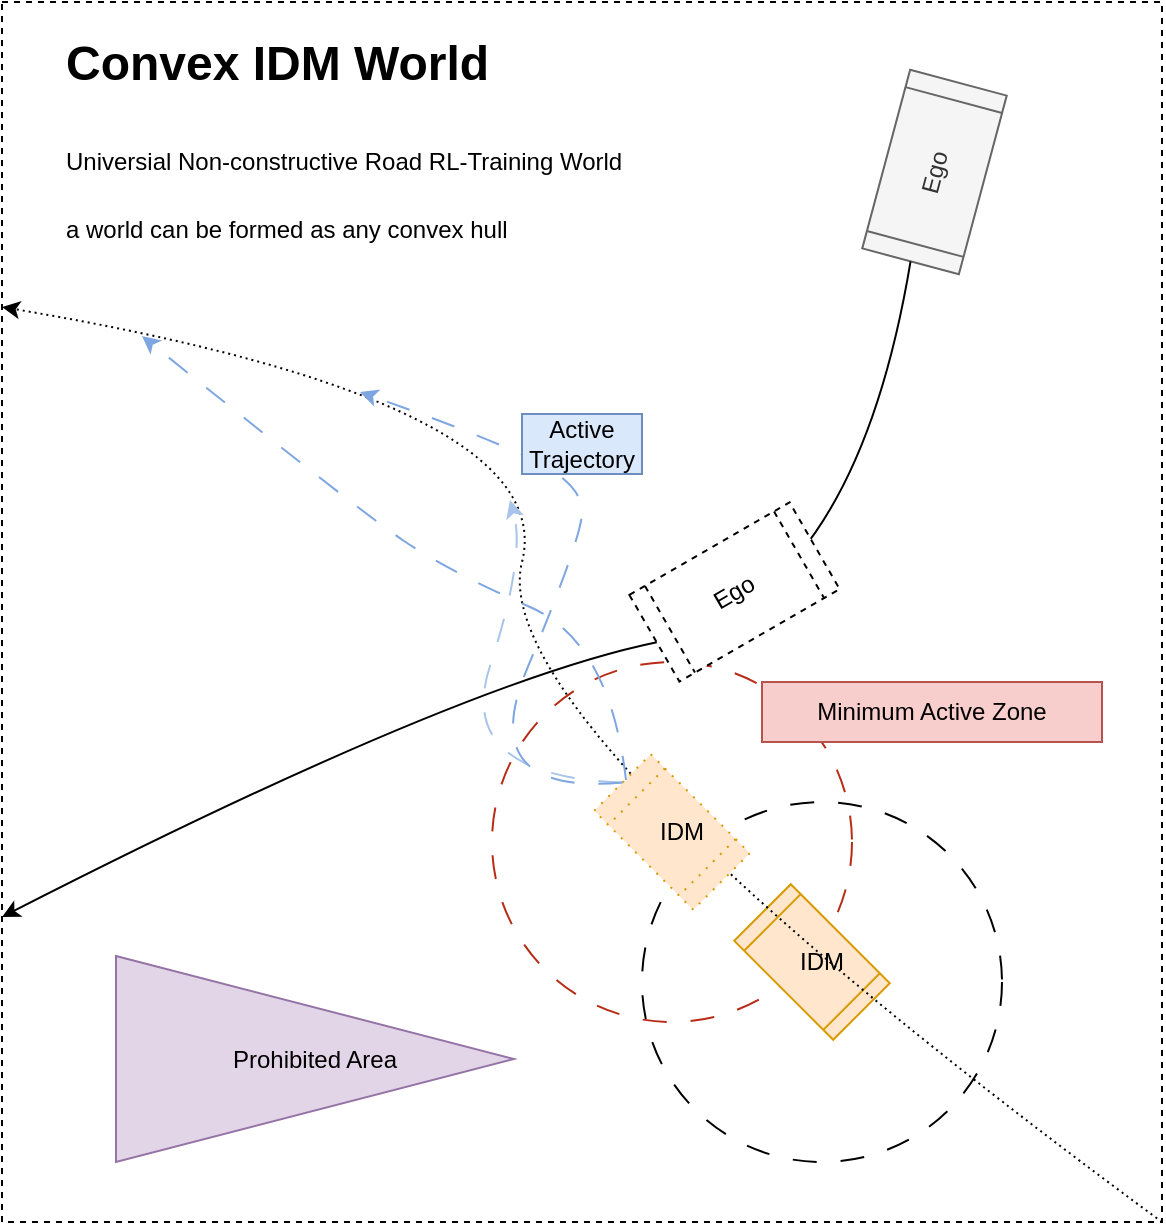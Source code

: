 <mxfile version="24.2.0" type="github">
  <diagram name="Page-1" id="ERAuste03dF2PS-MhXEH">
    <mxGraphModel dx="1050" dy="605" grid="0" gridSize="10" guides="1" tooltips="1" connect="1" arrows="1" fold="1" page="1" pageScale="1" pageWidth="850" pageHeight="1100" math="0" shadow="0">
      <root>
        <mxCell id="0" />
        <mxCell id="1" parent="0" />
        <mxCell id="7qMWzCp5wTYBHiReeC1W-1" value="" style="rounded=0;whiteSpace=wrap;html=1;dashed=1;" parent="1" vertex="1">
          <mxGeometry x="120" y="90" width="580" height="610" as="geometry" />
        </mxCell>
        <mxCell id="7qMWzCp5wTYBHiReeC1W-11" value="" style="ellipse;whiteSpace=wrap;html=1;aspect=fixed;fillColor=none;dashed=1;dashPattern=12 12;strokeColor=#B82C16;" parent="1" vertex="1">
          <mxGeometry x="365" y="420" width="180" height="180" as="geometry" />
        </mxCell>
        <mxCell id="7qMWzCp5wTYBHiReeC1W-8" value="" style="ellipse;whiteSpace=wrap;html=1;aspect=fixed;fillColor=none;dashed=1;dashPattern=12 12;" parent="1" vertex="1">
          <mxGeometry x="440" y="490" width="180" height="180" as="geometry" />
        </mxCell>
        <mxCell id="7qMWzCp5wTYBHiReeC1W-2" value="" style="shape=process;whiteSpace=wrap;html=1;backgroundOutline=1;rotation=45;fillColor=#ffe6cc;strokeColor=#d79b00;" parent="1" vertex="1">
          <mxGeometry x="490" y="550" width="70" height="40" as="geometry" />
        </mxCell>
        <mxCell id="7qMWzCp5wTYBHiReeC1W-3" value="" style="curved=1;endArrow=classic;html=1;rounded=0;entryX=0;entryY=0.25;entryDx=0;entryDy=0;exitX=1;exitY=1;exitDx=0;exitDy=0;dashed=1;dashPattern=1 2;" parent="1" source="7qMWzCp5wTYBHiReeC1W-1" target="7qMWzCp5wTYBHiReeC1W-1" edge="1">
          <mxGeometry width="50" height="50" relative="1" as="geometry">
            <mxPoint x="400" y="340" as="sourcePoint" />
            <mxPoint x="450" y="290" as="targetPoint" />
            <Array as="points">
              <mxPoint x="360" y="450" />
              <mxPoint x="400" y="290" />
            </Array>
          </mxGeometry>
        </mxCell>
        <mxCell id="7qMWzCp5wTYBHiReeC1W-5" value="Ego" style="shape=process;whiteSpace=wrap;html=1;backgroundOutline=1;rotation=-75;fillColor=#f5f5f5;fontColor=#333333;strokeColor=#666666;" parent="1" vertex="1">
          <mxGeometry x="540" y="150" width="92.5" height="50" as="geometry" />
        </mxCell>
        <mxCell id="7qMWzCp5wTYBHiReeC1W-6" value="" style="curved=1;endArrow=classic;html=1;rounded=0;exitX=0;exitY=0.5;exitDx=0;exitDy=0;entryX=0;entryY=0.75;entryDx=0;entryDy=0;" parent="1" source="7qMWzCp5wTYBHiReeC1W-5" target="7qMWzCp5wTYBHiReeC1W-1" edge="1">
          <mxGeometry width="50" height="50" relative="1" as="geometry">
            <mxPoint x="400" y="340" as="sourcePoint" />
            <mxPoint x="450" y="290" as="targetPoint" />
            <Array as="points">
              <mxPoint x="546" y="390" />
              <mxPoint x="350" y="430" />
            </Array>
          </mxGeometry>
        </mxCell>
        <mxCell id="7qMWzCp5wTYBHiReeC1W-7" value="IDM" style="text;html=1;align=center;verticalAlign=middle;whiteSpace=wrap;rounded=0;" parent="1" vertex="1">
          <mxGeometry x="500" y="555" width="60" height="30" as="geometry" />
        </mxCell>
        <mxCell id="7qMWzCp5wTYBHiReeC1W-9" value="Ego" style="shape=process;whiteSpace=wrap;html=1;backgroundOutline=1;rotation=-30;dashed=1;" parent="1" vertex="1">
          <mxGeometry x="440" y="360" width="92.5" height="50" as="geometry" />
        </mxCell>
        <mxCell id="7qMWzCp5wTYBHiReeC1W-10" value="" style="shape=process;whiteSpace=wrap;html=1;backgroundOutline=1;rotation=45;fillColor=#ffe6cc;strokeColor=#d79b00;dashed=1;dashPattern=1 4;size=0.143;" parent="1" vertex="1">
          <mxGeometry x="420" y="485" width="70" height="40" as="geometry" />
        </mxCell>
        <mxCell id="7qMWzCp5wTYBHiReeC1W-12" value="IDM" style="text;html=1;align=center;verticalAlign=middle;whiteSpace=wrap;rounded=0;" parent="1" vertex="1">
          <mxGeometry x="430" y="490" width="60" height="30" as="geometry" />
        </mxCell>
        <mxCell id="7qMWzCp5wTYBHiReeC1W-13" value="Minimum Active Zone" style="text;html=1;align=center;verticalAlign=middle;whiteSpace=wrap;rounded=0;fillColor=#f8cecc;strokeColor=#b85450;" parent="1" vertex="1">
          <mxGeometry x="500" y="430" width="170" height="30" as="geometry" />
        </mxCell>
        <mxCell id="7qMWzCp5wTYBHiReeC1W-15" value="&lt;h1 style=&quot;margin-top: 0px;&quot;&gt;&lt;span style=&quot;background-color: initial;&quot;&gt;Convex IDM World&lt;/span&gt;&lt;/h1&gt;&lt;h1 style=&quot;margin-top: 0px;&quot;&gt;&lt;span style=&quot;background-color: initial; font-size: 12px; font-weight: normal;&quot;&gt;Universial Non-constructive Road RL-Training World&lt;/span&gt;&lt;br&gt;&lt;/h1&gt;&lt;div&gt;a world can be formed as any convex hull&lt;/div&gt;" style="text;html=1;whiteSpace=wrap;overflow=hidden;rounded=0;" parent="1" vertex="1">
          <mxGeometry x="150" y="100" width="350" height="120" as="geometry" />
        </mxCell>
        <mxCell id="7qMWzCp5wTYBHiReeC1W-16" value="" style="curved=1;endArrow=classic;html=1;rounded=0;exitX=0;exitY=0.5;exitDx=0;exitDy=0;dashed=1;dashPattern=12 12;strokeColor=#A9C4EB;" parent="1" source="7qMWzCp5wTYBHiReeC1W-10" edge="1">
          <mxGeometry width="50" height="50" relative="1" as="geometry">
            <mxPoint x="399" y="411" as="sourcePoint" />
            <mxPoint x="374" y="339" as="targetPoint" />
            <Array as="points">
              <mxPoint x="346" y="477" />
              <mxPoint x="382" y="367" />
            </Array>
          </mxGeometry>
        </mxCell>
        <mxCell id="7qMWzCp5wTYBHiReeC1W-17" value="" style="curved=1;endArrow=classic;html=1;rounded=0;exitX=0;exitY=0.5;exitDx=0;exitDy=0;dashed=1;dashPattern=12 12;strokeColor=#7EA6E0;" parent="1" source="7qMWzCp5wTYBHiReeC1W-10" edge="1">
          <mxGeometry width="50" height="50" relative="1" as="geometry">
            <mxPoint x="440" y="490" as="sourcePoint" />
            <mxPoint x="299" y="285" as="targetPoint" />
            <Array as="points">
              <mxPoint x="356" y="487" />
              <mxPoint x="409" y="360" />
              <mxPoint x="411" y="332" />
              <mxPoint x="364" y="308" />
            </Array>
          </mxGeometry>
        </mxCell>
        <mxCell id="7qMWzCp5wTYBHiReeC1W-18" value="" style="curved=1;endArrow=classic;html=1;rounded=0;dashed=1;dashPattern=12 12;strokeColor=#7EA6E0;" parent="1" edge="1">
          <mxGeometry width="50" height="50" relative="1" as="geometry">
            <mxPoint x="432" y="479" as="sourcePoint" />
            <mxPoint x="190" y="257" as="targetPoint" />
            <Array as="points">
              <mxPoint x="424" y="410" />
              <mxPoint x="344" y="375" />
              <mxPoint x="298" y="344" />
            </Array>
          </mxGeometry>
        </mxCell>
        <mxCell id="aY5sefsrK0JdQ0qXnlMu-1" value="Active Trajectory" style="text;html=1;align=center;verticalAlign=middle;whiteSpace=wrap;rounded=0;fillColor=#dae8fc;strokeColor=#6c8ebf;" vertex="1" parent="1">
          <mxGeometry x="380" y="296" width="60" height="30" as="geometry" />
        </mxCell>
        <mxCell id="aY5sefsrK0JdQ0qXnlMu-2" value="Prohibited Area" style="triangle;whiteSpace=wrap;html=1;fillColor=#e1d5e7;strokeColor=#9673a6;" vertex="1" parent="1">
          <mxGeometry x="177" y="567" width="199" height="103" as="geometry" />
        </mxCell>
      </root>
    </mxGraphModel>
  </diagram>
</mxfile>
